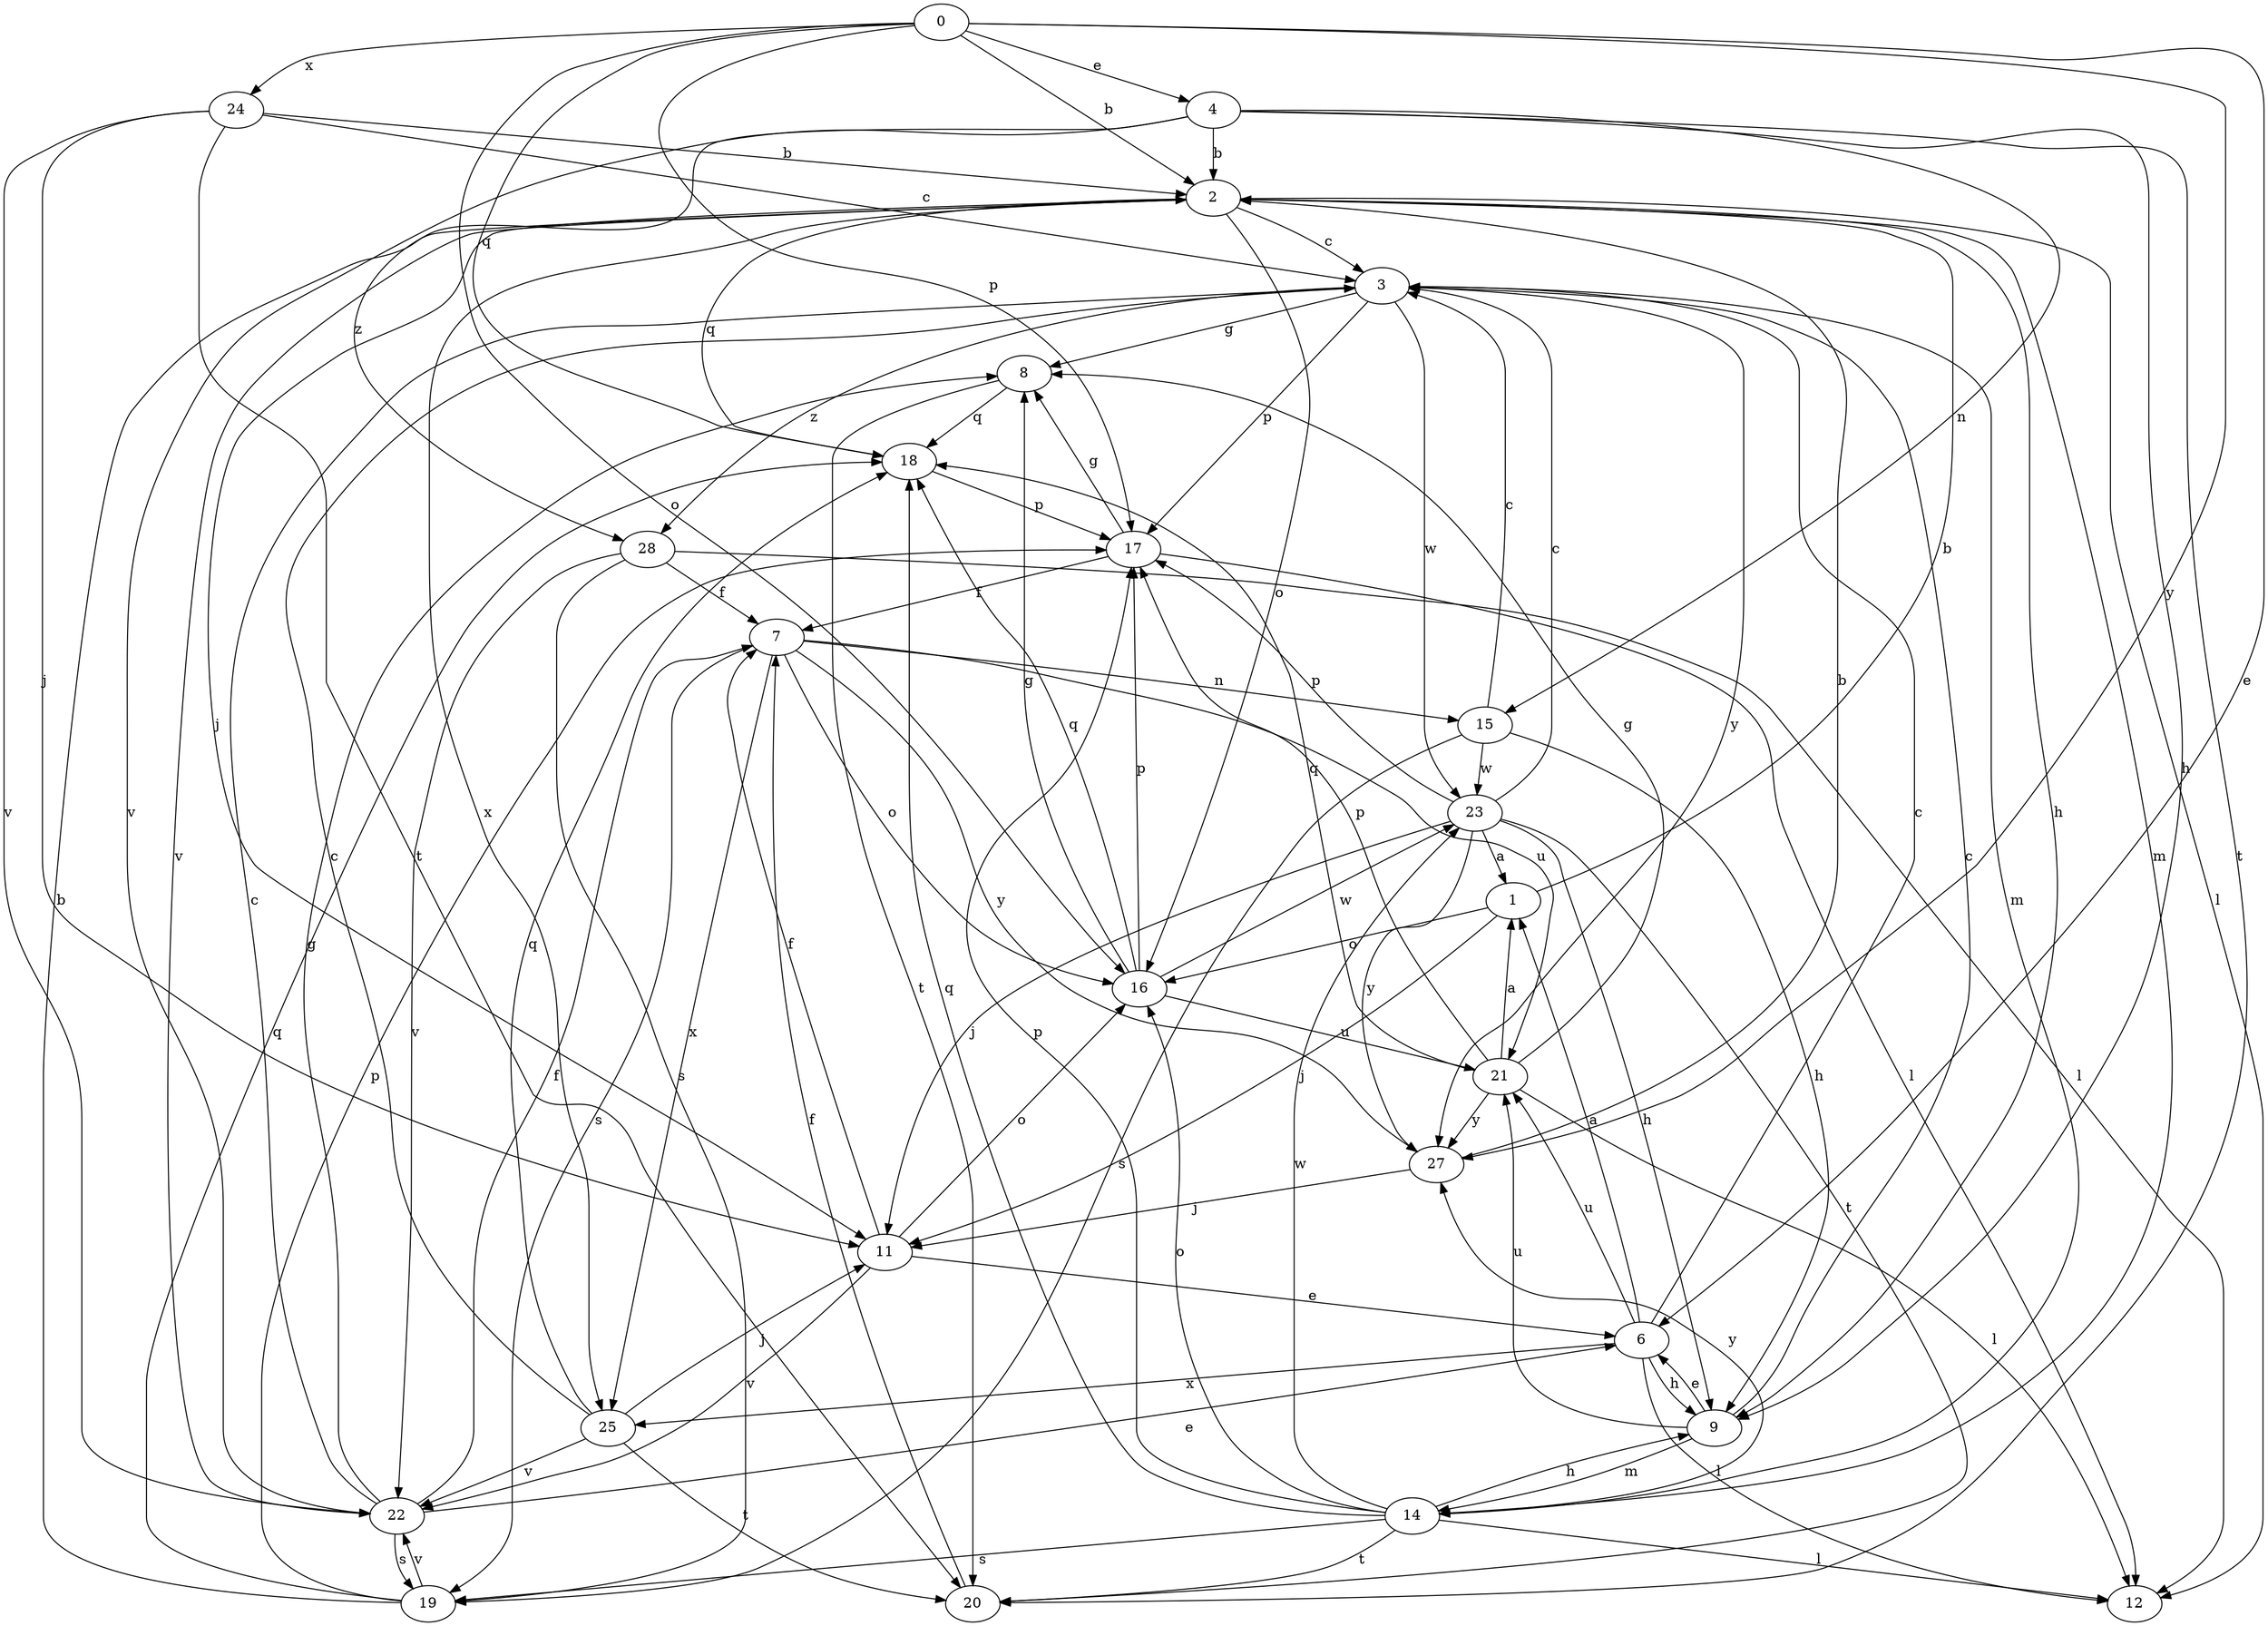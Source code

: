 strict digraph  {
0;
1;
2;
3;
4;
6;
7;
8;
9;
11;
12;
14;
15;
16;
17;
18;
19;
20;
21;
22;
23;
24;
25;
27;
28;
0 -> 2  [label=b];
0 -> 4  [label=e];
0 -> 6  [label=e];
0 -> 16  [label=o];
0 -> 17  [label=p];
0 -> 18  [label=q];
0 -> 24  [label=x];
0 -> 27  [label=y];
1 -> 2  [label=b];
1 -> 11  [label=j];
1 -> 16  [label=o];
2 -> 3  [label=c];
2 -> 9  [label=h];
2 -> 11  [label=j];
2 -> 12  [label=l];
2 -> 14  [label=m];
2 -> 16  [label=o];
2 -> 18  [label=q];
2 -> 22  [label=v];
2 -> 25  [label=x];
3 -> 8  [label=g];
3 -> 14  [label=m];
3 -> 17  [label=p];
3 -> 23  [label=w];
3 -> 27  [label=y];
3 -> 28  [label=z];
4 -> 2  [label=b];
4 -> 9  [label=h];
4 -> 15  [label=n];
4 -> 20  [label=t];
4 -> 22  [label=v];
4 -> 28  [label=z];
6 -> 1  [label=a];
6 -> 3  [label=c];
6 -> 9  [label=h];
6 -> 12  [label=l];
6 -> 21  [label=u];
6 -> 25  [label=x];
7 -> 15  [label=n];
7 -> 16  [label=o];
7 -> 19  [label=s];
7 -> 21  [label=u];
7 -> 25  [label=x];
7 -> 27  [label=y];
8 -> 18  [label=q];
8 -> 20  [label=t];
9 -> 3  [label=c];
9 -> 6  [label=e];
9 -> 14  [label=m];
9 -> 21  [label=u];
11 -> 6  [label=e];
11 -> 7  [label=f];
11 -> 16  [label=o];
11 -> 22  [label=v];
14 -> 9  [label=h];
14 -> 12  [label=l];
14 -> 16  [label=o];
14 -> 17  [label=p];
14 -> 18  [label=q];
14 -> 19  [label=s];
14 -> 20  [label=t];
14 -> 23  [label=w];
14 -> 27  [label=y];
15 -> 3  [label=c];
15 -> 9  [label=h];
15 -> 19  [label=s];
15 -> 23  [label=w];
16 -> 8  [label=g];
16 -> 17  [label=p];
16 -> 18  [label=q];
16 -> 21  [label=u];
16 -> 23  [label=w];
17 -> 7  [label=f];
17 -> 8  [label=g];
17 -> 12  [label=l];
18 -> 17  [label=p];
19 -> 2  [label=b];
19 -> 17  [label=p];
19 -> 18  [label=q];
19 -> 22  [label=v];
20 -> 7  [label=f];
21 -> 1  [label=a];
21 -> 8  [label=g];
21 -> 12  [label=l];
21 -> 17  [label=p];
21 -> 18  [label=q];
21 -> 27  [label=y];
22 -> 3  [label=c];
22 -> 6  [label=e];
22 -> 7  [label=f];
22 -> 8  [label=g];
22 -> 19  [label=s];
23 -> 1  [label=a];
23 -> 3  [label=c];
23 -> 9  [label=h];
23 -> 11  [label=j];
23 -> 17  [label=p];
23 -> 20  [label=t];
23 -> 27  [label=y];
24 -> 2  [label=b];
24 -> 3  [label=c];
24 -> 11  [label=j];
24 -> 20  [label=t];
24 -> 22  [label=v];
25 -> 3  [label=c];
25 -> 11  [label=j];
25 -> 18  [label=q];
25 -> 20  [label=t];
25 -> 22  [label=v];
27 -> 2  [label=b];
27 -> 11  [label=j];
28 -> 7  [label=f];
28 -> 12  [label=l];
28 -> 19  [label=s];
28 -> 22  [label=v];
}
